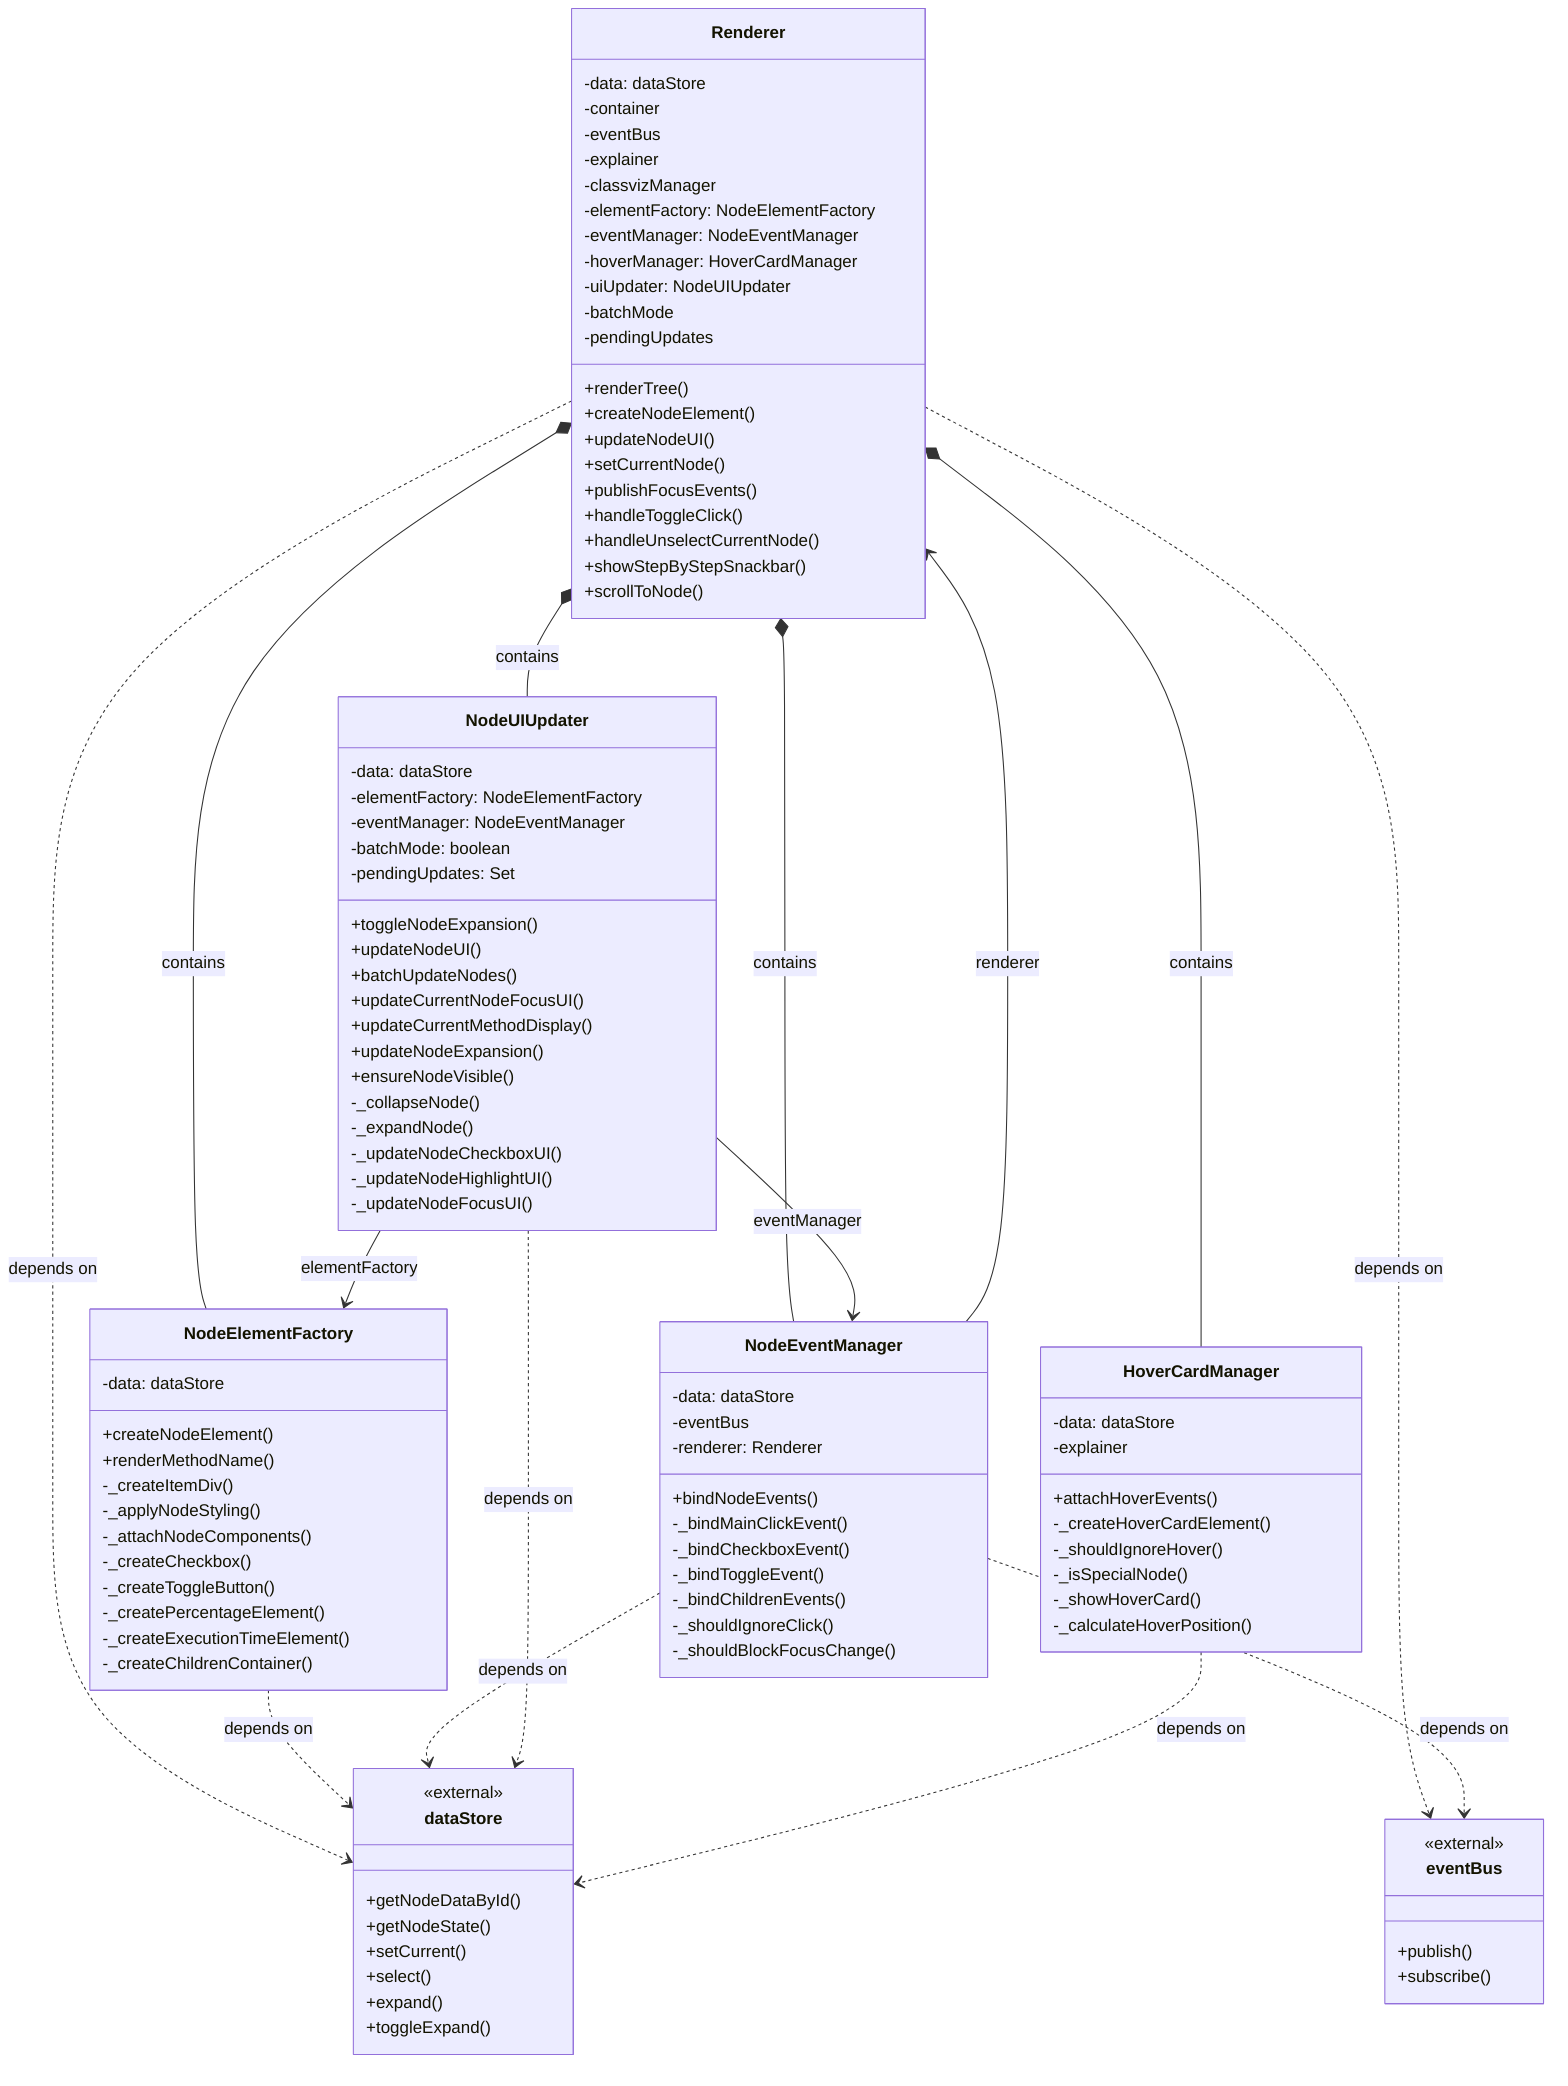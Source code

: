 classDiagram
    class Renderer {
        -data: dataStore
        -container
        -eventBus
        -explainer
        -classvizManager
        -elementFactory: NodeElementFactory
        -eventManager: NodeEventManager
        -hoverManager: HoverCardManager
        -uiUpdater: NodeUIUpdater
        -batchMode
        -pendingUpdates
        +renderTree()
        +createNodeElement()
        +updateNodeUI()
        +setCurrentNode()
        +publishFocusEvents()
        +handleToggleClick()
        +handleUnselectCurrentNode()
        +showStepByStepSnackbar()
        +scrollToNode()
    }

    class NodeElementFactory {
        -data: dataStore
        +createNodeElement()
        +renderMethodName()
        -_createItemDiv()
        -_applyNodeStyling()
        -_attachNodeComponents()
        -_createCheckbox()
        -_createToggleButton()
        -_createPercentageElement()
        -_createExecutionTimeElement()
        -_createChildrenContainer()
    }

    class NodeEventManager {
        -data: dataStore
        -eventBus
        -renderer: Renderer
        +bindNodeEvents()
        -_bindMainClickEvent()
        -_bindCheckboxEvent()
        -_bindToggleEvent()
        -_bindChildrenEvents()
        -_shouldIgnoreClick()
        -_shouldBlockFocusChange()
    }

    class NodeUIUpdater {
        -data: dataStore
        -elementFactory: NodeElementFactory
        -eventManager: NodeEventManager
        -batchMode: boolean
        -pendingUpdates: Set
        +toggleNodeExpansion()
        +updateNodeUI()
        +batchUpdateNodes()
        +updateCurrentNodeFocusUI()
        +updateCurrentMethodDisplay()
        +updateNodeExpansion()
        +ensureNodeVisible()
        -_collapseNode()
        -_expandNode()
        -_updateNodeCheckboxUI()
        -_updateNodeHighlightUI()
        -_updateNodeFocusUI()
    }

    class HoverCardManager {
        -data: dataStore
        -explainer
        +attachHoverEvents()
        -_createHoverCardElement()
        -_shouldIgnoreHover()
        -_isSpecialNode()
        -_showHoverCard()
        -_calculateHoverPosition()
    }

    %% External dependencies
    class dataStore {
        <<external>>
        +getNodeDataById()
        +getNodeState()
        +setCurrent()
        +select()
        +expand()
        +toggleExpand()
    }

    class eventBus {
        <<external>>
        +publish()
        +subscribe()
    }

    %% Composition relationships - Renderer owns these components
    Renderer *-- NodeElementFactory : contains
    Renderer *-- NodeEventManager : contains  
    Renderer *-- HoverCardManager : contains
    Renderer *-- NodeUIUpdater : contains

    %% Association relationships - components reference each other
    NodeEventManager --> Renderer : renderer
    NodeUIUpdater --> NodeElementFactory : elementFactory
    NodeUIUpdater --> NodeEventManager : eventManager

    %% Dependency relationships - all components depend on dataStore
    Renderer ..> dataStore : depends on
    Renderer ..> eventBus : depends on
    NodeElementFactory ..> dataStore : depends on
    NodeEventManager ..> dataStore : depends on
    NodeEventManager ..> eventBus : depends on
    NodeUIUpdater ..> dataStore : depends on
    HoverCardManager ..> dataStore : depends on